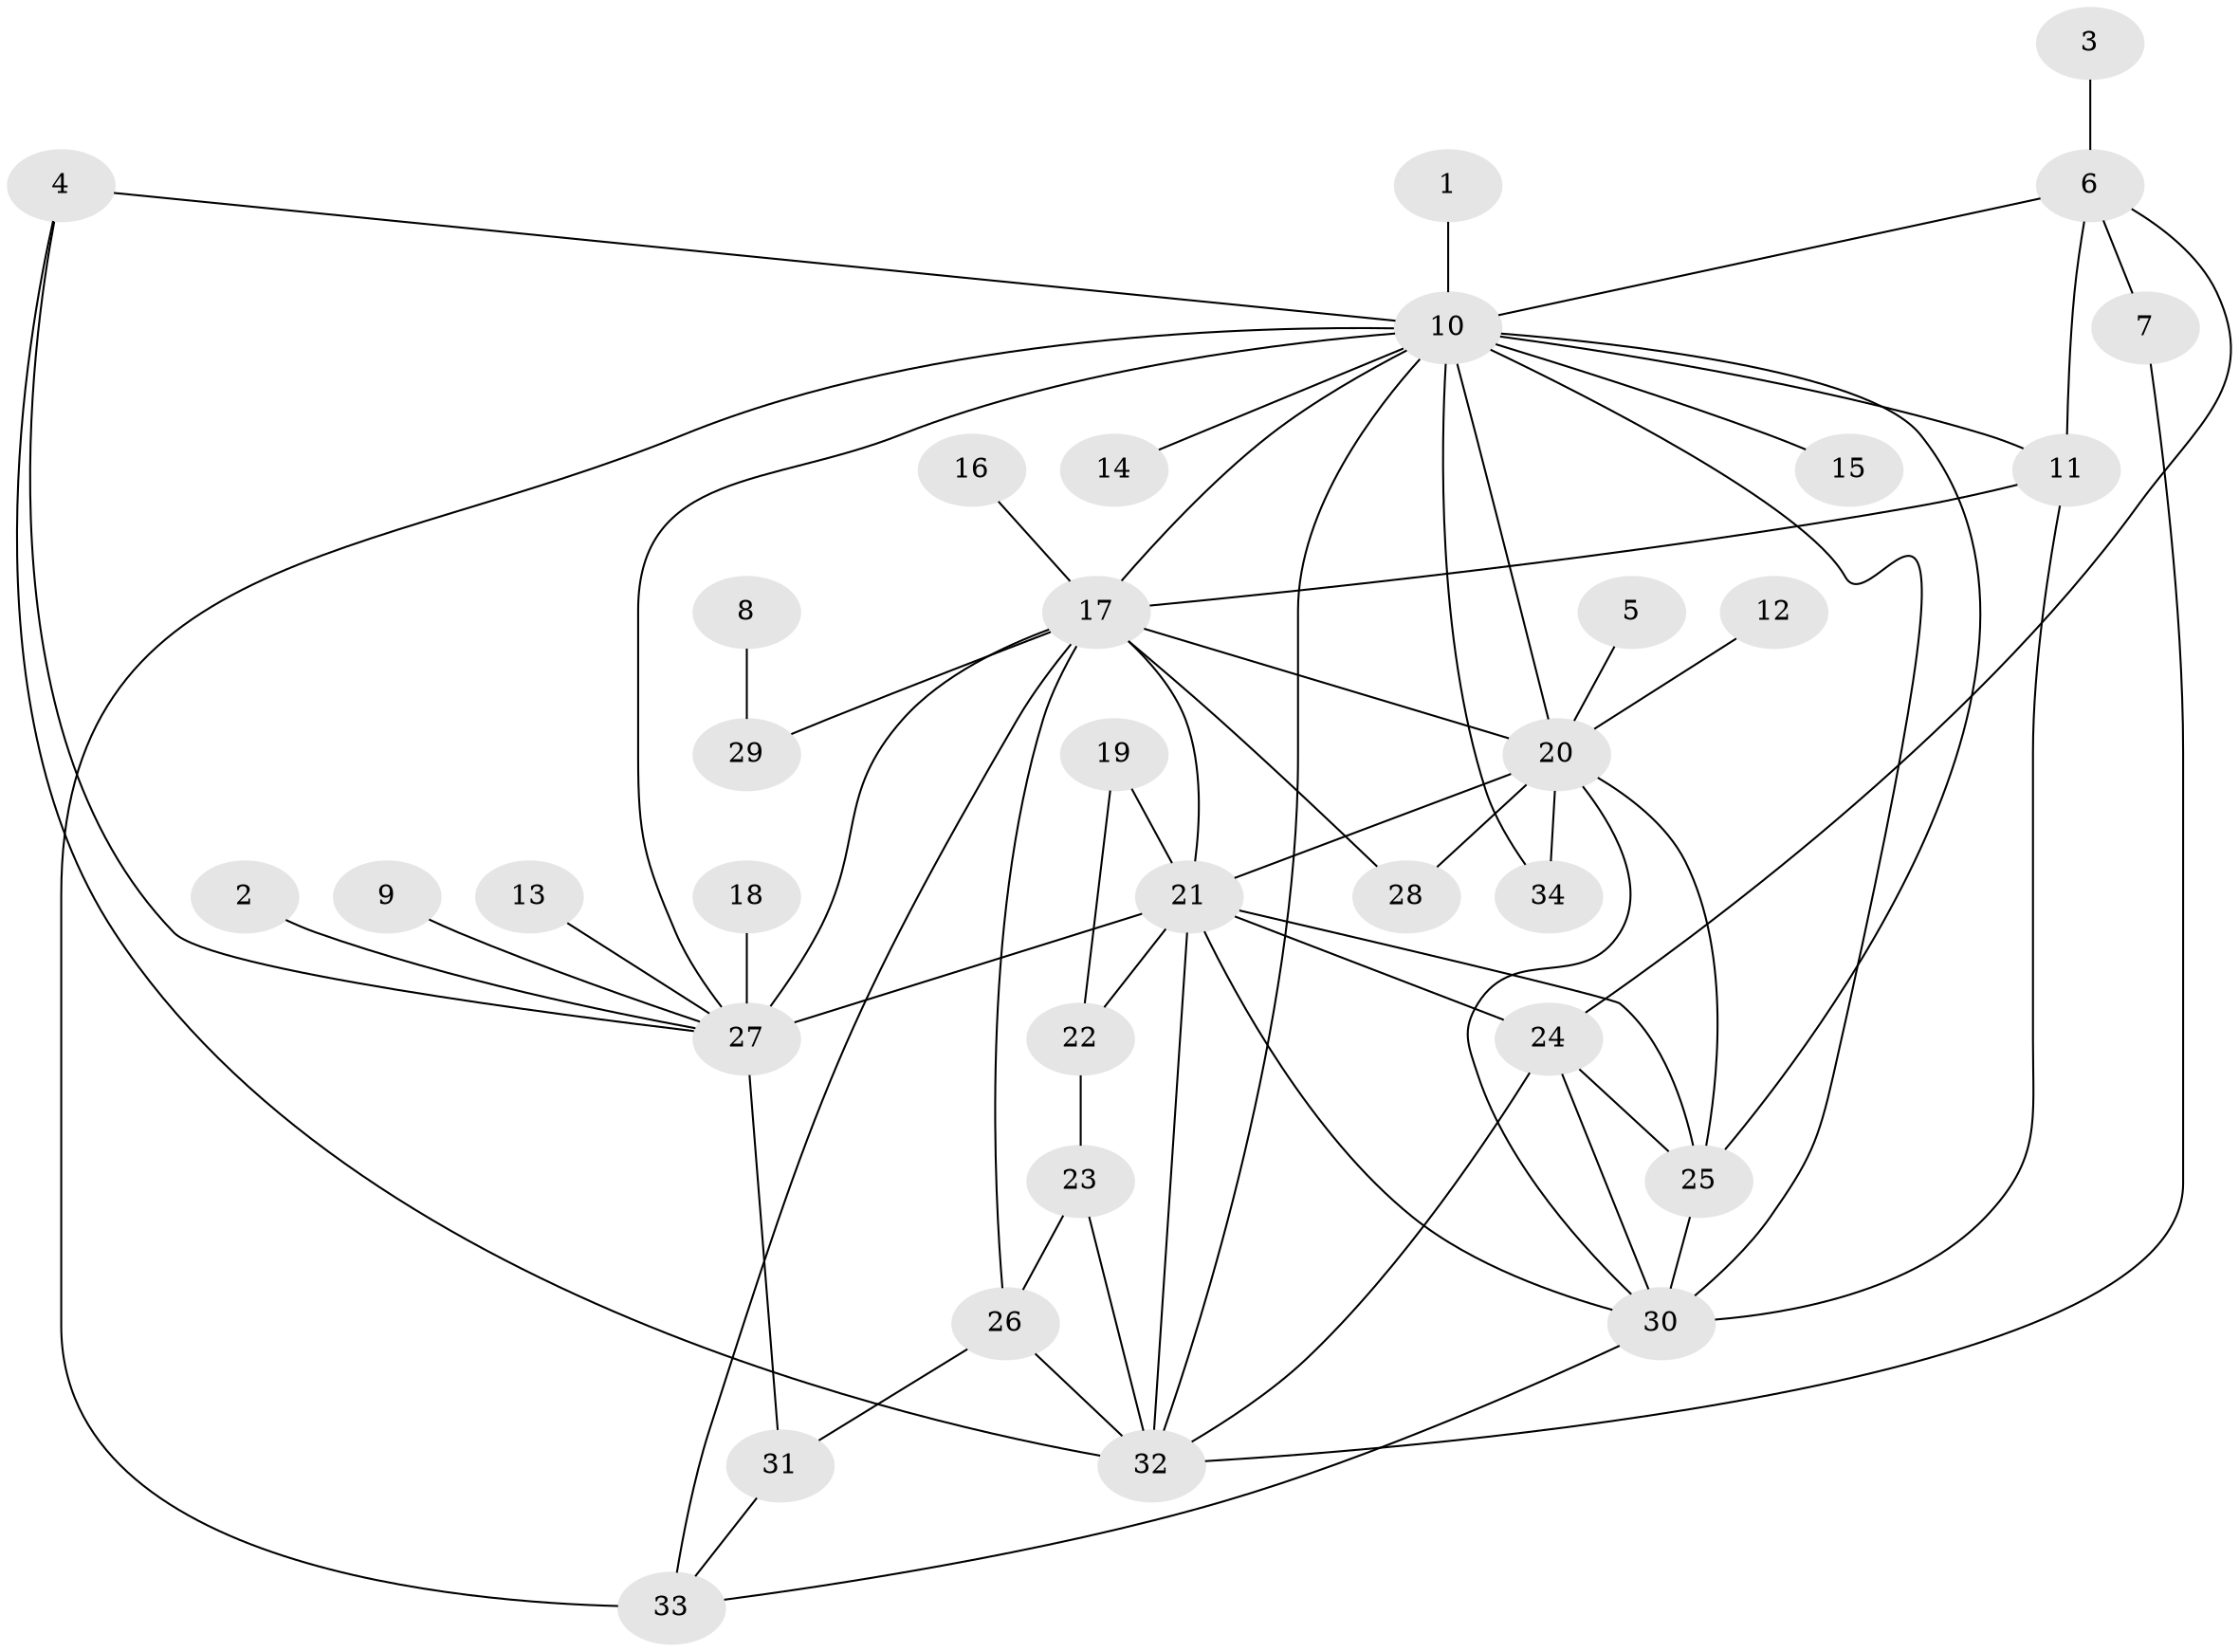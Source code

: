 // original degree distribution, {23: 0.009615384615384616, 1: 0.49038461538461536, 14: 0.009615384615384616, 17: 0.009615384615384616, 10: 0.009615384615384616, 5: 0.07692307692307693, 2: 0.17307692307692307, 4: 0.07692307692307693, 3: 0.09615384615384616, 13: 0.009615384615384616, 9: 0.009615384615384616, 11: 0.009615384615384616, 6: 0.019230769230769232}
// Generated by graph-tools (version 1.1) at 2025/36/03/04/25 23:36:42]
// undirected, 34 vertices, 63 edges
graph export_dot {
  node [color=gray90,style=filled];
  1;
  2;
  3;
  4;
  5;
  6;
  7;
  8;
  9;
  10;
  11;
  12;
  13;
  14;
  15;
  16;
  17;
  18;
  19;
  20;
  21;
  22;
  23;
  24;
  25;
  26;
  27;
  28;
  29;
  30;
  31;
  32;
  33;
  34;
  1 -- 10 [weight=1.0];
  2 -- 27 [weight=1.0];
  3 -- 6 [weight=1.0];
  4 -- 10 [weight=1.0];
  4 -- 27 [weight=1.0];
  4 -- 32 [weight=1.0];
  5 -- 20 [weight=1.0];
  6 -- 7 [weight=1.0];
  6 -- 10 [weight=1.0];
  6 -- 11 [weight=1.0];
  6 -- 24 [weight=1.0];
  7 -- 32 [weight=1.0];
  8 -- 29 [weight=1.0];
  9 -- 27 [weight=1.0];
  10 -- 11 [weight=1.0];
  10 -- 14 [weight=1.0];
  10 -- 15 [weight=1.0];
  10 -- 17 [weight=1.0];
  10 -- 20 [weight=1.0];
  10 -- 25 [weight=1.0];
  10 -- 27 [weight=1.0];
  10 -- 30 [weight=2.0];
  10 -- 32 [weight=1.0];
  10 -- 33 [weight=2.0];
  10 -- 34 [weight=3.0];
  11 -- 17 [weight=1.0];
  11 -- 30 [weight=1.0];
  12 -- 20 [weight=1.0];
  13 -- 27 [weight=1.0];
  16 -- 17 [weight=1.0];
  17 -- 20 [weight=1.0];
  17 -- 21 [weight=1.0];
  17 -- 26 [weight=1.0];
  17 -- 27 [weight=1.0];
  17 -- 28 [weight=1.0];
  17 -- 29 [weight=1.0];
  17 -- 33 [weight=1.0];
  18 -- 27 [weight=1.0];
  19 -- 21 [weight=1.0];
  19 -- 22 [weight=1.0];
  20 -- 21 [weight=2.0];
  20 -- 25 [weight=1.0];
  20 -- 28 [weight=1.0];
  20 -- 30 [weight=1.0];
  20 -- 34 [weight=1.0];
  21 -- 22 [weight=1.0];
  21 -- 24 [weight=1.0];
  21 -- 25 [weight=2.0];
  21 -- 27 [weight=4.0];
  21 -- 30 [weight=1.0];
  21 -- 32 [weight=1.0];
  22 -- 23 [weight=1.0];
  23 -- 26 [weight=1.0];
  23 -- 32 [weight=1.0];
  24 -- 25 [weight=1.0];
  24 -- 30 [weight=1.0];
  24 -- 32 [weight=1.0];
  25 -- 30 [weight=1.0];
  26 -- 31 [weight=1.0];
  26 -- 32 [weight=2.0];
  27 -- 31 [weight=1.0];
  30 -- 33 [weight=1.0];
  31 -- 33 [weight=1.0];
}
